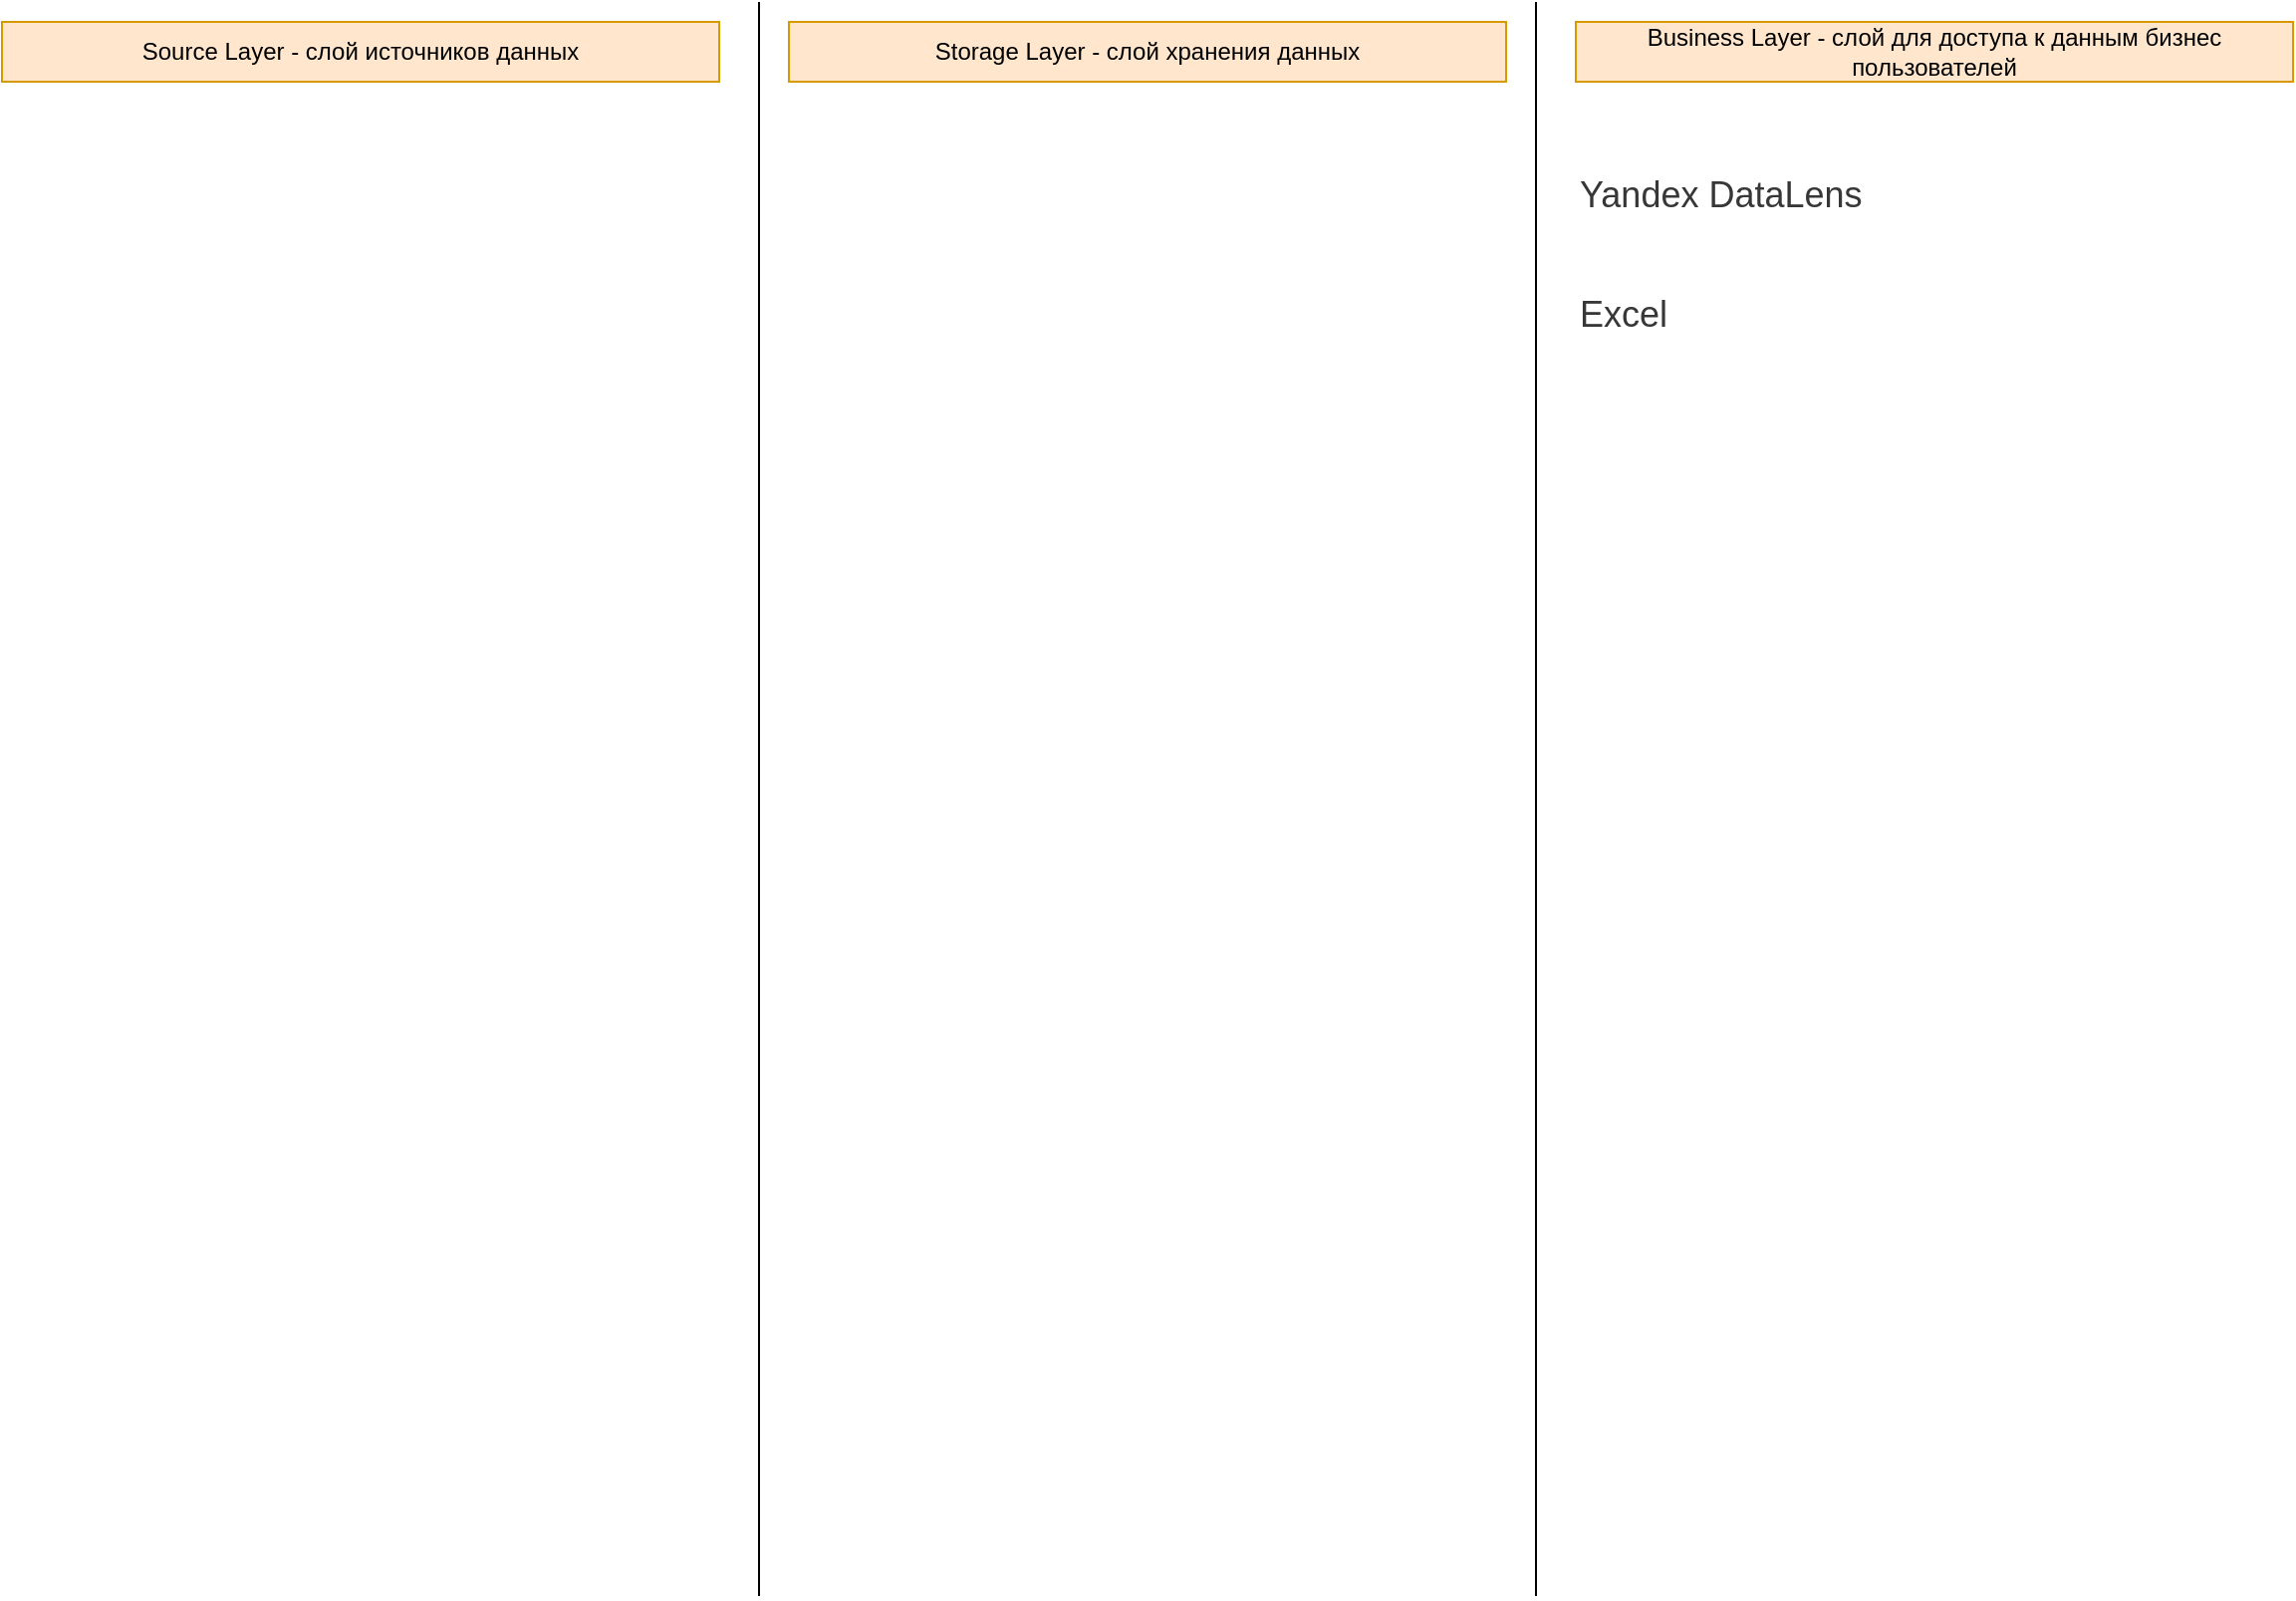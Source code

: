 <mxfile version="24.5.5" type="github">
  <diagram name="Страница — 1" id="Z0kHqJ1dCbN4fKSeqbJ4">
    <mxGraphModel dx="1500" dy="757" grid="1" gridSize="10" guides="1" tooltips="1" connect="1" arrows="1" fold="1" page="1" pageScale="1" pageWidth="1169" pageHeight="827" math="0" shadow="0">
      <root>
        <mxCell id="0" />
        <mxCell id="1" parent="0" />
        <mxCell id="VQpvgcEVDO6ZWq1V-wag-1" value="" style="endArrow=none;html=1;rounded=0;" edge="1" parent="1">
          <mxGeometry width="50" height="50" relative="1" as="geometry">
            <mxPoint x="390" y="800" as="sourcePoint" />
            <mxPoint x="390" as="targetPoint" />
          </mxGeometry>
        </mxCell>
        <mxCell id="VQpvgcEVDO6ZWq1V-wag-4" value="Source Layer - слой источников данных" style="text;html=1;align=center;verticalAlign=middle;whiteSpace=wrap;rounded=0;fillColor=#ffe6cc;strokeColor=#d79b00;" vertex="1" parent="1">
          <mxGeometry x="10" y="10" width="360" height="30" as="geometry" />
        </mxCell>
        <mxCell id="VQpvgcEVDO6ZWq1V-wag-9" value="&lt;div&gt;Storage Layer - слой хранения данных&lt;/div&gt;" style="text;html=1;align=center;verticalAlign=middle;whiteSpace=wrap;rounded=0;fillColor=#ffe6cc;strokeColor=#d79b00;" vertex="1" parent="1">
          <mxGeometry x="405" y="10" width="360" height="30" as="geometry" />
        </mxCell>
        <mxCell id="VQpvgcEVDO6ZWq1V-wag-10" value="Business Layer - слой для доступа к данным бизнес пользователей" style="text;html=1;align=center;verticalAlign=middle;whiteSpace=wrap;rounded=0;fillColor=#ffe6cc;strokeColor=#d79b00;" vertex="1" parent="1">
          <mxGeometry x="800" y="10" width="360" height="30" as="geometry" />
        </mxCell>
        <mxCell id="VQpvgcEVDO6ZWq1V-wag-11" value="" style="endArrow=none;html=1;rounded=0;" edge="1" parent="1">
          <mxGeometry width="50" height="50" relative="1" as="geometry">
            <mxPoint x="780" y="800" as="sourcePoint" />
            <mxPoint x="780" as="targetPoint" />
          </mxGeometry>
        </mxCell>
        <mxCell id="VQpvgcEVDO6ZWq1V-wag-12" value="&lt;span style=&quot;color: rgb(55, 55, 55); font-family: Jost, sans-serif; font-size: 18px; font-style: normal; font-variant-ligatures: normal; font-variant-caps: normal; font-weight: 400; letter-spacing: normal; orphans: 2; text-align: start; text-indent: 0px; text-transform: none; widows: 2; word-spacing: 0px; -webkit-text-stroke-width: 0px; white-space: normal; background-color: rgb(255, 255, 255); text-decoration-thickness: initial; text-decoration-style: initial; text-decoration-color: initial; display: inline !important; float: none;&quot;&gt;Yandex DataLens&lt;/span&gt;" style="text;whiteSpace=wrap;html=1;" vertex="1" parent="1">
          <mxGeometry x="800" y="80" width="320" height="50" as="geometry" />
        </mxCell>
        <mxCell id="VQpvgcEVDO6ZWq1V-wag-13" value="&lt;span style=&quot;color: rgb(55, 55, 55); font-family: Jost, sans-serif; font-size: 18px; font-style: normal; font-variant-ligatures: normal; font-variant-caps: normal; font-weight: 400; letter-spacing: normal; orphans: 2; text-align: start; text-indent: 0px; text-transform: none; widows: 2; word-spacing: 0px; -webkit-text-stroke-width: 0px; white-space: normal; background-color: rgb(255, 255, 255); text-decoration-thickness: initial; text-decoration-style: initial; text-decoration-color: initial; display: inline !important; float: none;&quot;&gt;Excel&lt;/span&gt;" style="text;whiteSpace=wrap;html=1;" vertex="1" parent="1">
          <mxGeometry x="800" y="140" width="320" height="50" as="geometry" />
        </mxCell>
      </root>
    </mxGraphModel>
  </diagram>
</mxfile>
